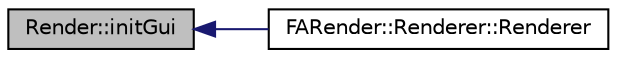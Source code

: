 digraph G
{
  edge [fontname="Helvetica",fontsize="10",labelfontname="Helvetica",labelfontsize="10"];
  node [fontname="Helvetica",fontsize="10",shape=record];
  rankdir="LR";
  Node1 [label="Render::initGui",height=0.2,width=0.4,color="black", fillcolor="grey75", style="filled" fontcolor="black"];
  Node1 -> Node2 [dir="back",color="midnightblue",fontsize="10",style="solid",fontname="Helvetica"];
  Node2 [label="FARender::Renderer::Renderer",height=0.2,width=0.4,color="black", fillcolor="white", style="filled",URL="$class_f_a_render_1_1_renderer.html#a5b93bce5ac2b91f51a877ee509d53161"];
}
